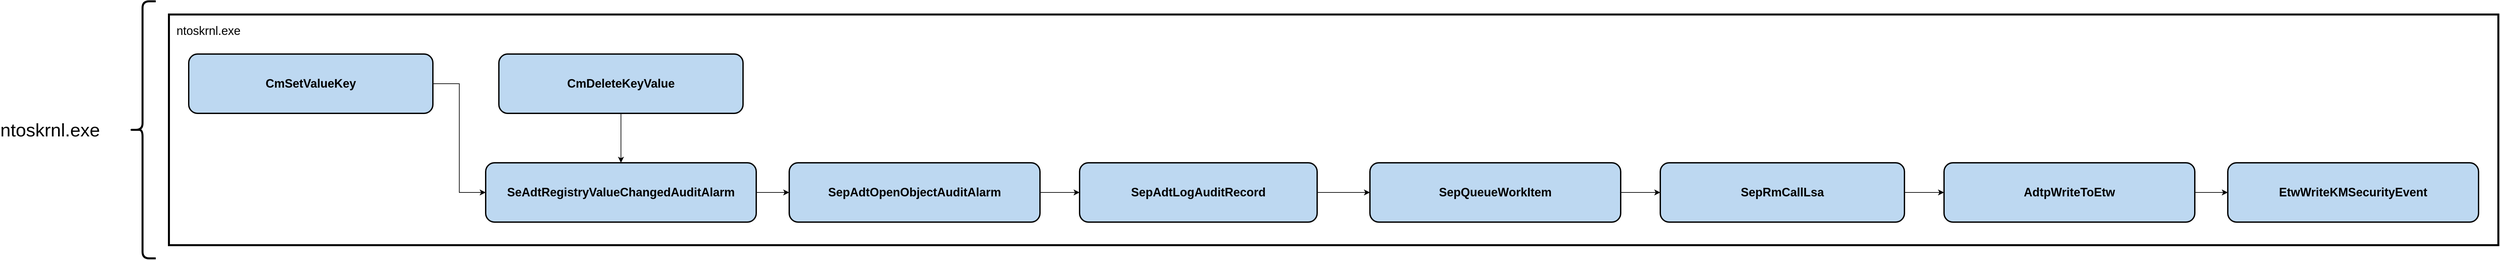 <mxfile version="20.4.2" type="google"><diagram id="Bt_nXV-D8ztp0x1P0ZYp" name="Page-1"><mxGraphModel grid="1" page="1" gridSize="10" guides="1" tooltips="1" connect="1" arrows="1" fold="1" pageScale="1" pageWidth="850" pageHeight="1100" math="0" shadow="0"><root><mxCell id="0"/><mxCell id="1" parent="0"/><mxCell id="YyUFldKoeQ8TFz454TNd-20" value="&lt;span style=&quot;font-size: 28px;&quot;&gt;ntoskrnl.exe&lt;/span&gt;" style="text;html=1;strokeColor=none;fillColor=none;align=center;verticalAlign=middle;whiteSpace=wrap;rounded=0;" vertex="1" parent="1"><mxGeometry x="150" y="620" width="60" height="30" as="geometry"/></mxCell><mxCell id="YyUFldKoeQ8TFz454TNd-21" value="" style="shape=curlyBracket;whiteSpace=wrap;html=1;rounded=1;fontSize=20;strokeWidth=3;" vertex="1" parent="1"><mxGeometry x="300" y="440" width="40" height="390" as="geometry"/></mxCell><mxCell id="YyUFldKoeQ8TFz454TNd-22" value="" style="rounded=0;whiteSpace=wrap;html=1;fontSize=20;strokeWidth=3;" vertex="1" parent="1"><mxGeometry x="360" y="460" width="3530" height="350" as="geometry"/></mxCell><mxCell id="YyUFldKoeQ8TFz454TNd-23" value="&lt;font style=&quot;font-size: 18px;&quot;&gt;ntoskrnl.exe&lt;/font&gt;" style="text;html=1;strokeColor=none;fillColor=none;align=center;verticalAlign=middle;whiteSpace=wrap;rounded=0;" vertex="1" parent="1"><mxGeometry x="390" y="470" width="60" height="30" as="geometry"/></mxCell><mxCell id="YyUFldKoeQ8TFz454TNd-24" style="edgeStyle=orthogonalEdgeStyle;rounded=0;orthogonalLoop=1;jettySize=auto;html=1;entryX=0;entryY=0.5;entryDx=0;entryDy=0;" edge="1" parent="1" source="YyUFldKoeQ8TFz454TNd-25" target="YyUFldKoeQ8TFz454TNd-35"><mxGeometry relative="1" as="geometry"/></mxCell><mxCell id="YyUFldKoeQ8TFz454TNd-25" value="&lt;b&gt;SepRmCallLsa&lt;/b&gt;" style="rounded=1;whiteSpace=wrap;html=1;fontSize=18;strokeWidth=2;fillColor=#BDD8F1;" vertex="1" parent="1"><mxGeometry x="2620" y="685" width="370" height="90" as="geometry"/></mxCell><mxCell id="YyUFldKoeQ8TFz454TNd-26" style="edgeStyle=orthogonalEdgeStyle;rounded=0;orthogonalLoop=1;jettySize=auto;html=1;entryX=0;entryY=0.5;entryDx=0;entryDy=0;" edge="1" parent="1" source="YyUFldKoeQ8TFz454TNd-27" target="YyUFldKoeQ8TFz454TNd-25"><mxGeometry relative="1" as="geometry"/></mxCell><mxCell id="YyUFldKoeQ8TFz454TNd-27" value="&lt;b&gt;SepQueueWorkItem&lt;/b&gt;" style="rounded=1;whiteSpace=wrap;html=1;fontSize=18;strokeWidth=2;fillColor=#BDD8F1;" vertex="1" parent="1"><mxGeometry x="2180" y="685" width="380" height="90" as="geometry"/></mxCell><mxCell id="YyUFldKoeQ8TFz454TNd-28" style="edgeStyle=orthogonalEdgeStyle;rounded=0;orthogonalLoop=1;jettySize=auto;html=1;entryX=0;entryY=0.5;entryDx=0;entryDy=0;" edge="1" parent="1" source="YyUFldKoeQ8TFz454TNd-29" target="YyUFldKoeQ8TFz454TNd-33"><mxGeometry relative="1" as="geometry"/></mxCell><mxCell id="YyUFldKoeQ8TFz454TNd-29" value="&lt;b&gt;SepAdtOpenObjectAuditAlarm&lt;/b&gt;" style="rounded=1;whiteSpace=wrap;html=1;fontSize=18;strokeWidth=2;fillColor=#BDD8F1;" vertex="1" parent="1"><mxGeometry x="1300" y="685" width="380" height="90" as="geometry"/></mxCell><mxCell id="YyUFldKoeQ8TFz454TNd-30" style="edgeStyle=orthogonalEdgeStyle;rounded=0;orthogonalLoop=1;jettySize=auto;html=1;exitX=1;exitY=0.5;exitDx=0;exitDy=0;entryX=0;entryY=0.5;entryDx=0;entryDy=0;" edge="1" parent="1" source="YyUFldKoeQ8TFz454TNd-31" target="YyUFldKoeQ8TFz454TNd-29"><mxGeometry relative="1" as="geometry"/></mxCell><mxCell id="YyUFldKoeQ8TFz454TNd-31" value="&lt;b&gt;SeAdtRegistryValueChangedAuditAlarm&lt;/b&gt;" style="rounded=1;whiteSpace=wrap;html=1;fontSize=18;strokeWidth=2;fillColor=#BDD8F1;" vertex="1" parent="1"><mxGeometry x="840" y="685" width="410" height="90" as="geometry"/></mxCell><mxCell id="YyUFldKoeQ8TFz454TNd-32" style="edgeStyle=orthogonalEdgeStyle;rounded=0;orthogonalLoop=1;jettySize=auto;html=1;entryX=0;entryY=0.5;entryDx=0;entryDy=0;" edge="1" parent="1" source="YyUFldKoeQ8TFz454TNd-33" target="YyUFldKoeQ8TFz454TNd-27"><mxGeometry relative="1" as="geometry"/></mxCell><mxCell id="YyUFldKoeQ8TFz454TNd-33" value="&lt;b&gt;SepAdtLogAuditRecord&lt;/b&gt;" style="rounded=1;whiteSpace=wrap;html=1;fontSize=18;strokeWidth=2;fillColor=#BDD8F1;" vertex="1" parent="1"><mxGeometry x="1740" y="685" width="360" height="90" as="geometry"/></mxCell><mxCell id="YyUFldKoeQ8TFz454TNd-34" style="edgeStyle=orthogonalEdgeStyle;rounded=0;orthogonalLoop=1;jettySize=auto;html=1;entryX=0;entryY=0.5;entryDx=0;entryDy=0;" edge="1" parent="1" source="YyUFldKoeQ8TFz454TNd-35" target="YyUFldKoeQ8TFz454TNd-36"><mxGeometry relative="1" as="geometry"/></mxCell><mxCell id="YyUFldKoeQ8TFz454TNd-35" value="&lt;b&gt;AdtpWriteToEtw&lt;/b&gt;" style="rounded=1;whiteSpace=wrap;html=1;fontSize=18;strokeWidth=2;fillColor=#BDD8F1;" vertex="1" parent="1"><mxGeometry x="3050" y="685" width="380" height="90" as="geometry"/></mxCell><mxCell id="YyUFldKoeQ8TFz454TNd-36" value="&lt;b&gt;EtwWriteKMSecurityEvent&lt;/b&gt;" style="rounded=1;whiteSpace=wrap;html=1;fontSize=18;strokeWidth=2;fillColor=#BDD8F1;" vertex="1" parent="1"><mxGeometry x="3480" y="685" width="380" height="90" as="geometry"/></mxCell><mxCell id="YyUFldKoeQ8TFz454TNd-37" style="edgeStyle=orthogonalEdgeStyle;rounded=0;orthogonalLoop=1;jettySize=auto;html=1;entryX=0;entryY=0.5;entryDx=0;entryDy=0;" edge="1" parent="1" source="YyUFldKoeQ8TFz454TNd-38" target="YyUFldKoeQ8TFz454TNd-31"><mxGeometry relative="1" as="geometry"/></mxCell><mxCell id="YyUFldKoeQ8TFz454TNd-38" value="&lt;b&gt;CmSetValueKey&lt;/b&gt;" style="rounded=1;whiteSpace=wrap;html=1;fontSize=18;strokeWidth=2;fillColor=#BDD8F1;" vertex="1" parent="1"><mxGeometry x="390" y="520" width="370" height="90" as="geometry"/></mxCell><mxCell id="lbQ5Dl0ZpOm-DQwlA8we-4" style="edgeStyle=orthogonalEdgeStyle;rounded=0;orthogonalLoop=1;jettySize=auto;html=1;" edge="1" parent="1" source="lbQ5Dl0ZpOm-DQwlA8we-1" target="YyUFldKoeQ8TFz454TNd-31"><mxGeometry relative="1" as="geometry"/></mxCell><mxCell id="lbQ5Dl0ZpOm-DQwlA8we-1" value="&lt;b&gt;CmDeleteKeyValue&lt;/b&gt;" style="rounded=1;whiteSpace=wrap;html=1;fontSize=18;strokeWidth=2;fillColor=#BDD8F1;" vertex="1" parent="1"><mxGeometry x="860" y="520" width="370" height="90" as="geometry"/></mxCell></root></mxGraphModel></diagram></mxfile>